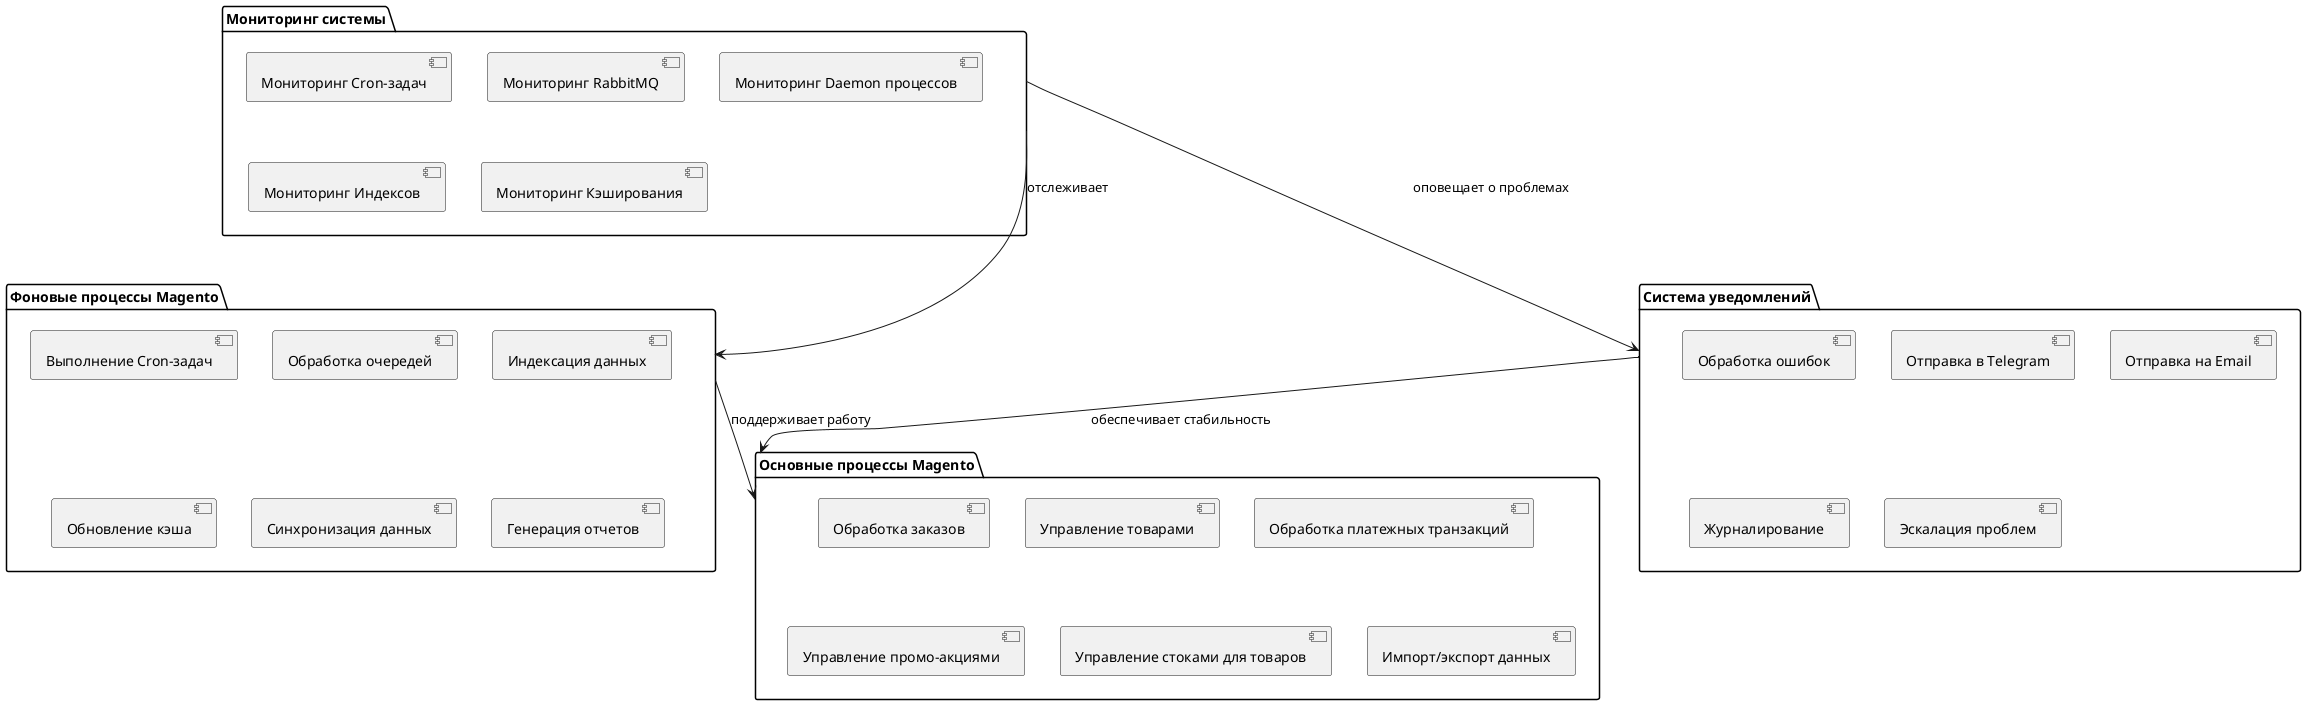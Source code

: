 @startuml
package "Мониторинг системы" {
  [Мониторинг Cron-задач]
  [Мониторинг RabbitMQ]
  [Мониторинг Daemon процессов]
  [Мониторинг Индексов]
  [Мониторинг Кэширования]
}

package "Основные процессы Magento" {
  [Обработка заказов]
  [Управление товарами]
  [Обработка платежных транзакций]
  [Управление промо-акциями]
  [Управление стоками для товаров]
  [Импорт/экспорт данных]
}

package "Фоновые процессы Magento" {
  [Выполнение Cron-задач]
  [Обработка очередей]
  [Индексация данных]
  [Обновление кэша]
  [Синхронизация данных]
  [Генерация отчетов]
}

package "Система уведомлений" {
  [Обработка ошибок]
  [Отправка в Telegram]
  [Отправка на Email]
  [Журналирование]
  [Эскалация проблем]
}

[Мониторинг системы] --> [Фоновые процессы Magento] : отслеживает
[Мониторинг системы] --> [Система уведомлений] : оповещает о проблемах
[Фоновые процессы Magento] --> [Основные процессы Magento] : поддерживает работу
[Система уведомлений] --> [Основные процессы Magento] : обеспечивает стабильность
@enduml